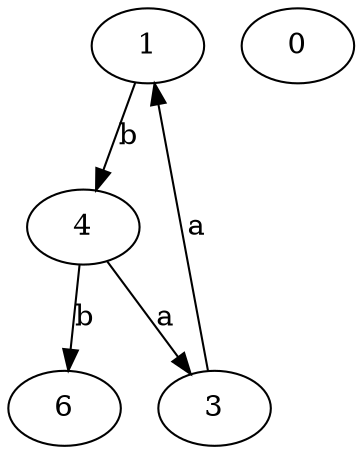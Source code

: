 strict digraph  {
1;
3;
4;
0;
6;
1 -> 4  [label=b];
3 -> 1  [label=a];
4 -> 3  [label=a];
4 -> 6  [label=b];
}
